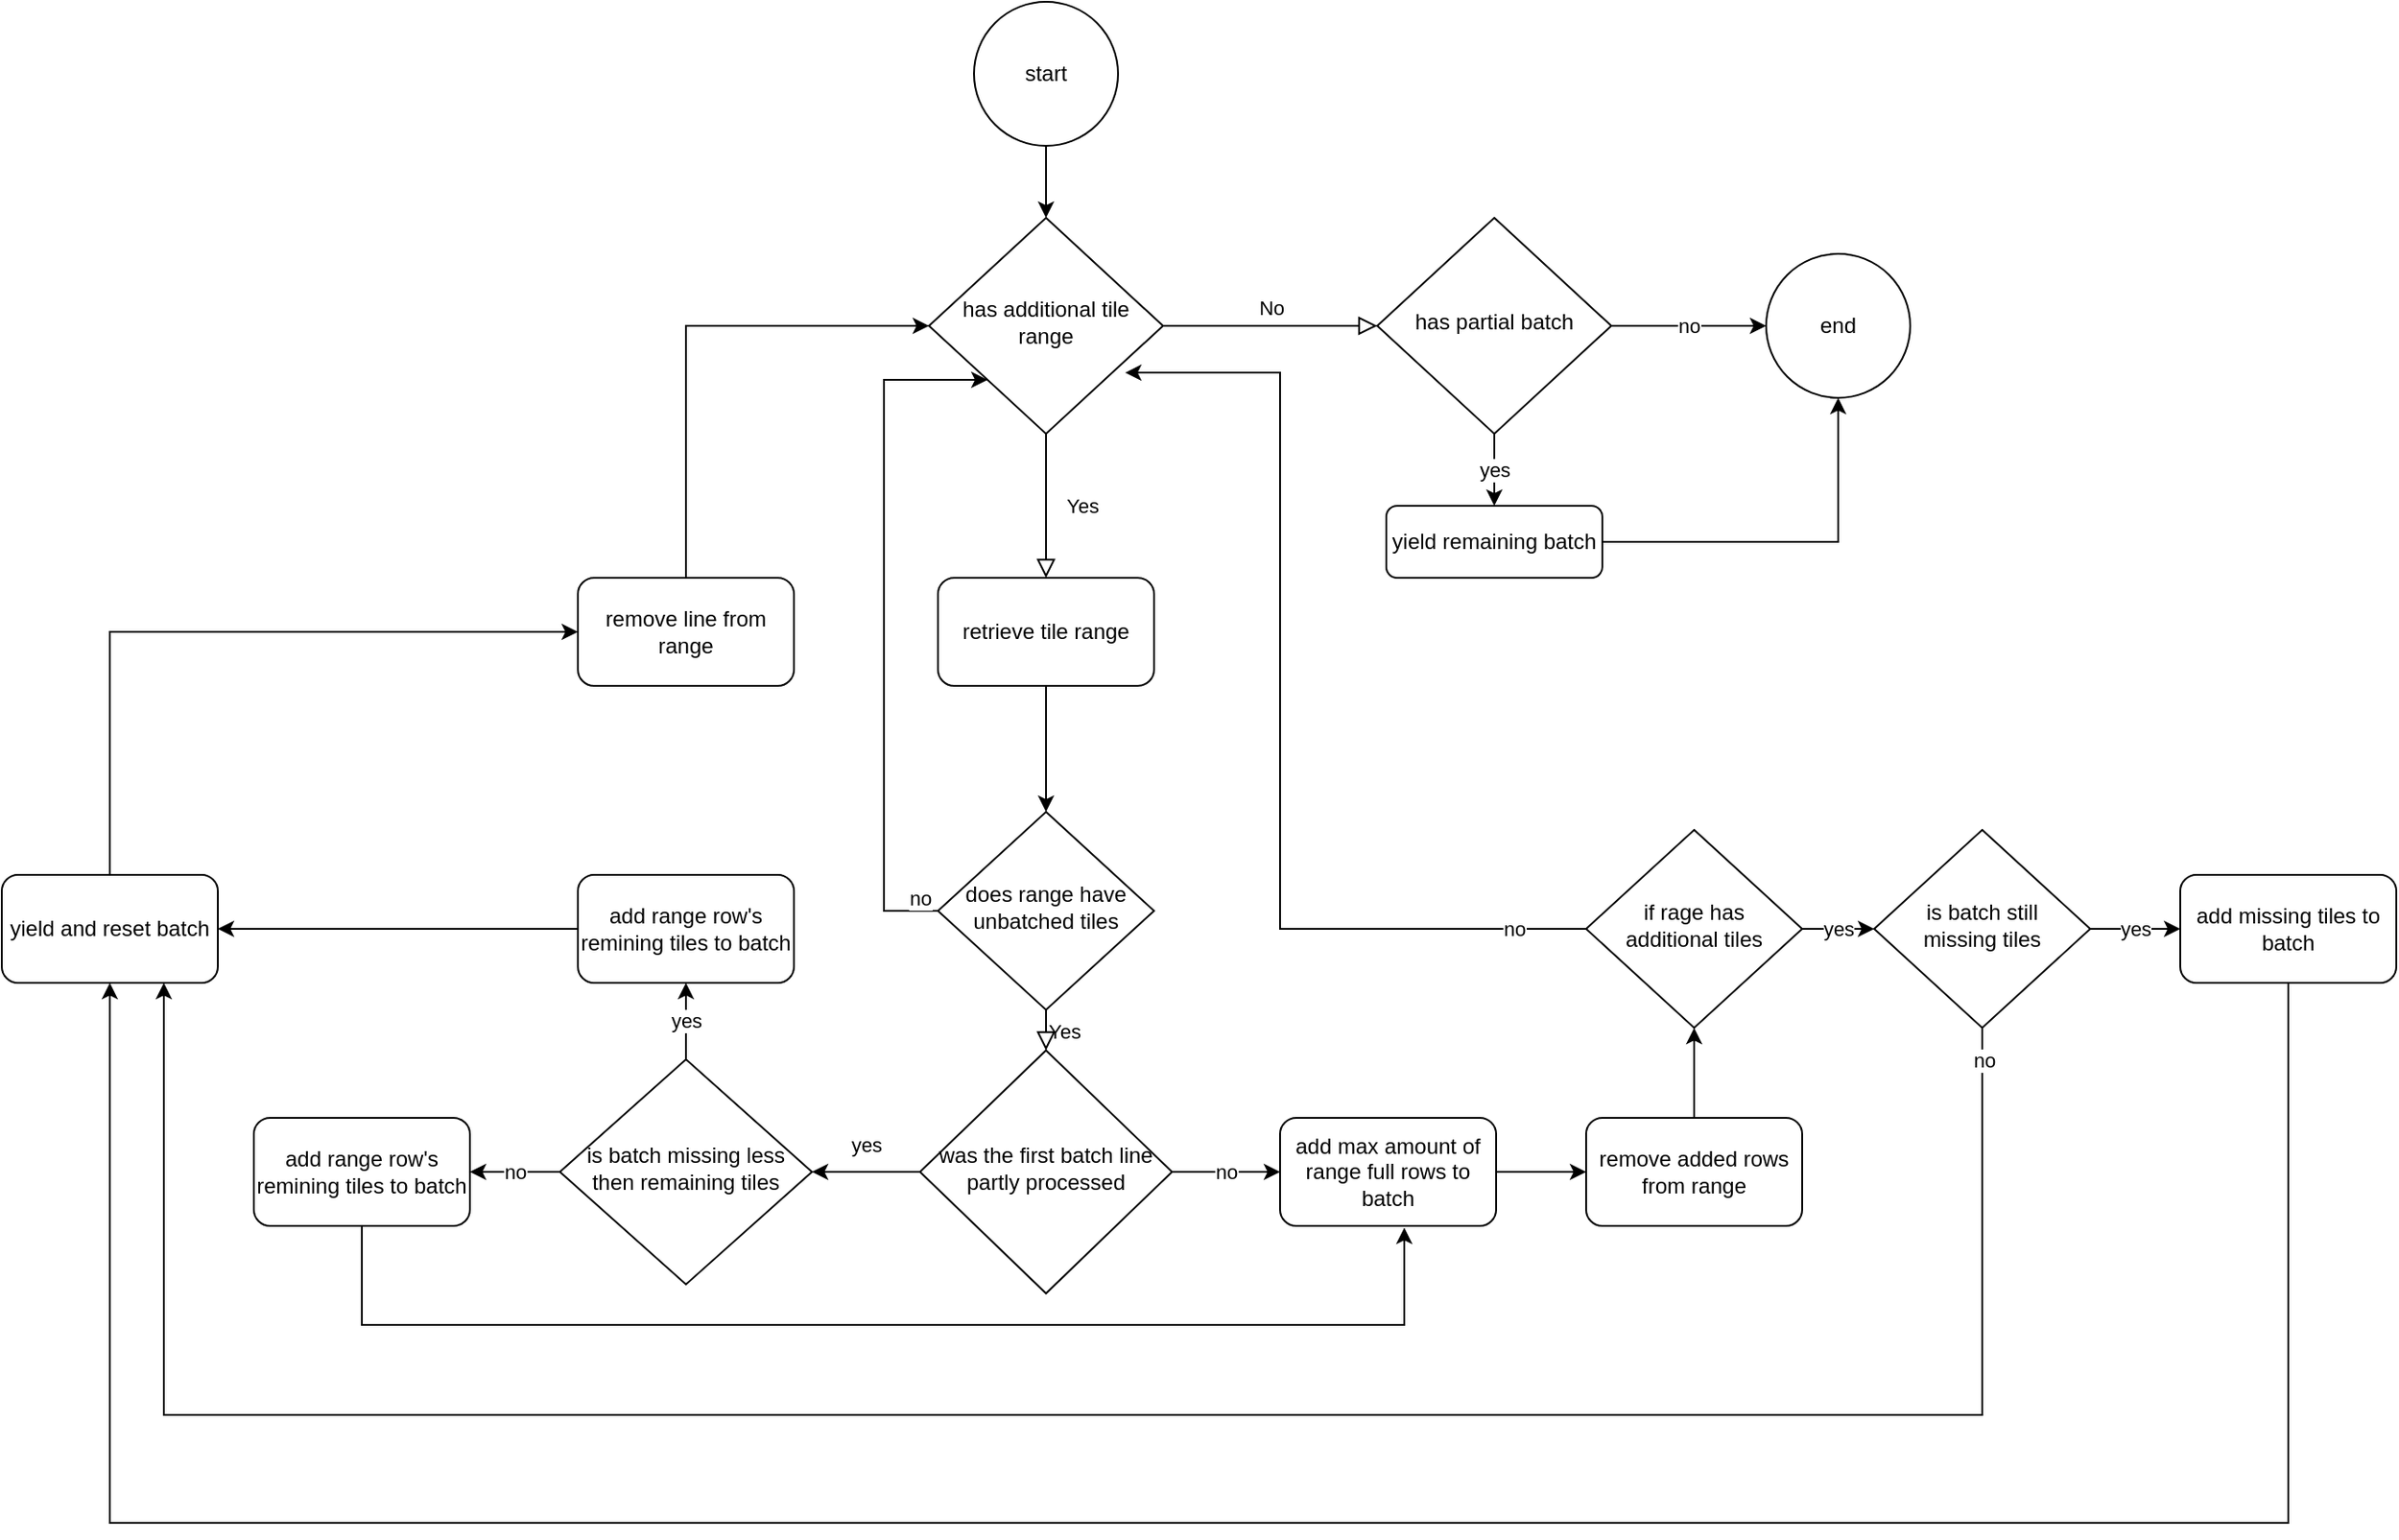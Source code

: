 <mxfile version="14.9.9" type="device"><diagram id="C5RBs43oDa-KdzZeNtuy" name="Page-1"><mxGraphModel dx="2249" dy="882" grid="1" gridSize="10" guides="1" tooltips="1" connect="1" arrows="1" fold="1" page="1" pageScale="1" pageWidth="827" pageHeight="1169" math="0" shadow="0"><root><mxCell id="WIyWlLk6GJQsqaUBKTNV-0"/><mxCell id="WIyWlLk6GJQsqaUBKTNV-1" parent="WIyWlLk6GJQsqaUBKTNV-0"/><mxCell id="WIyWlLk6GJQsqaUBKTNV-4" value="Yes" style="rounded=0;html=1;jettySize=auto;orthogonalLoop=1;fontSize=11;endArrow=block;endFill=0;endSize=8;strokeWidth=1;shadow=0;labelBackgroundColor=none;edgeStyle=orthogonalEdgeStyle;entryX=0.5;entryY=0;entryDx=0;entryDy=0;" parent="WIyWlLk6GJQsqaUBKTNV-1" source="WIyWlLk6GJQsqaUBKTNV-6" target="oOiuCMzNncFugGFB7Vrf-29" edge="1"><mxGeometry y="20" relative="1" as="geometry"><mxPoint as="offset"/></mxGeometry></mxCell><mxCell id="WIyWlLk6GJQsqaUBKTNV-5" value="No" style="edgeStyle=orthogonalEdgeStyle;rounded=0;html=1;jettySize=auto;orthogonalLoop=1;fontSize=11;endArrow=block;endFill=0;endSize=8;strokeWidth=1;shadow=0;labelBackgroundColor=none;entryX=0;entryY=0.5;entryDx=0;entryDy=0;" parent="WIyWlLk6GJQsqaUBKTNV-1" source="WIyWlLk6GJQsqaUBKTNV-6" target="oOiuCMzNncFugGFB7Vrf-46" edge="1"><mxGeometry y="10" relative="1" as="geometry"><mxPoint as="offset"/></mxGeometry></mxCell><mxCell id="WIyWlLk6GJQsqaUBKTNV-6" value="has additional tile range" style="rhombus;whiteSpace=wrap;html=1;shadow=0;fontFamily=Helvetica;fontSize=12;align=center;strokeWidth=1;spacing=6;spacingTop=-4;" parent="WIyWlLk6GJQsqaUBKTNV-1" vertex="1"><mxGeometry x="35" y="140" width="130" height="120" as="geometry"/></mxCell><mxCell id="oOiuCMzNncFugGFB7Vrf-50" style="edgeStyle=orthogonalEdgeStyle;rounded=0;orthogonalLoop=1;jettySize=auto;html=1;exitX=1;exitY=0.5;exitDx=0;exitDy=0;entryX=0.5;entryY=1;entryDx=0;entryDy=0;" edge="1" parent="WIyWlLk6GJQsqaUBKTNV-1" source="WIyWlLk6GJQsqaUBKTNV-7" target="oOiuCMzNncFugGFB7Vrf-48"><mxGeometry relative="1" as="geometry"/></mxCell><mxCell id="WIyWlLk6GJQsqaUBKTNV-7" value="yield remaining batch" style="rounded=1;whiteSpace=wrap;html=1;fontSize=12;glass=0;strokeWidth=1;shadow=0;" parent="WIyWlLk6GJQsqaUBKTNV-1" vertex="1"><mxGeometry x="289" y="300" width="120" height="40" as="geometry"/></mxCell><mxCell id="WIyWlLk6GJQsqaUBKTNV-9" value="Yes" style="edgeStyle=orthogonalEdgeStyle;rounded=0;html=1;jettySize=auto;orthogonalLoop=1;fontSize=11;endArrow=block;endFill=0;endSize=8;strokeWidth=1;shadow=0;labelBackgroundColor=none;entryX=0.5;entryY=0;entryDx=0;entryDy=0;exitX=0.5;exitY=1;exitDx=0;exitDy=0;" parent="WIyWlLk6GJQsqaUBKTNV-1" source="WIyWlLk6GJQsqaUBKTNV-10" target="oOiuCMzNncFugGFB7Vrf-1" edge="1"><mxGeometry y="10" relative="1" as="geometry"><mxPoint as="offset"/><mxPoint x="110" y="480.0" as="sourcePoint"/><mxPoint x="110" y="540" as="targetPoint"/></mxGeometry></mxCell><mxCell id="oOiuCMzNncFugGFB7Vrf-53" style="edgeStyle=orthogonalEdgeStyle;rounded=0;orthogonalLoop=1;jettySize=auto;html=1;exitX=0;exitY=0.5;exitDx=0;exitDy=0;entryX=0;entryY=1;entryDx=0;entryDy=0;" edge="1" parent="WIyWlLk6GJQsqaUBKTNV-1" source="WIyWlLk6GJQsqaUBKTNV-10" target="WIyWlLk6GJQsqaUBKTNV-6"><mxGeometry relative="1" as="geometry"><Array as="points"><mxPoint x="10" y="525"/><mxPoint x="10" y="230"/></Array></mxGeometry></mxCell><mxCell id="oOiuCMzNncFugGFB7Vrf-55" value="no" style="edgeLabel;html=1;align=center;verticalAlign=middle;resizable=0;points=[];" vertex="1" connectable="0" parent="oOiuCMzNncFugGFB7Vrf-53"><mxGeometry x="-0.685" y="1" relative="1" as="geometry"><mxPoint x="21" y="23" as="offset"/></mxGeometry></mxCell><mxCell id="WIyWlLk6GJQsqaUBKTNV-10" value="does range have unbatched tiles" style="rhombus;whiteSpace=wrap;html=1;shadow=0;fontFamily=Helvetica;fontSize=12;align=center;strokeWidth=1;spacing=6;spacingTop=-4;" parent="WIyWlLk6GJQsqaUBKTNV-1" vertex="1"><mxGeometry x="40" y="470" width="120" height="110" as="geometry"/></mxCell><mxCell id="oOiuCMzNncFugGFB7Vrf-4" value="yes" style="edgeStyle=orthogonalEdgeStyle;rounded=0;orthogonalLoop=1;jettySize=auto;html=1;exitX=0;exitY=0.5;exitDx=0;exitDy=0;entryX=1;entryY=0.5;entryDx=0;entryDy=0;" edge="1" parent="WIyWlLk6GJQsqaUBKTNV-1" source="oOiuCMzNncFugGFB7Vrf-1" target="oOiuCMzNncFugGFB7Vrf-3"><mxGeometry y="-15" relative="1" as="geometry"><mxPoint as="offset"/></mxGeometry></mxCell><mxCell id="oOiuCMzNncFugGFB7Vrf-23" value="no" style="edgeStyle=orthogonalEdgeStyle;rounded=0;orthogonalLoop=1;jettySize=auto;html=1;exitX=1;exitY=0.5;exitDx=0;exitDy=0;" edge="1" parent="WIyWlLk6GJQsqaUBKTNV-1" source="oOiuCMzNncFugGFB7Vrf-1" target="oOiuCMzNncFugGFB7Vrf-21"><mxGeometry relative="1" as="geometry"/></mxCell><mxCell id="oOiuCMzNncFugGFB7Vrf-1" value="was the first batch line partly processed" style="rhombus;whiteSpace=wrap;html=1;shadow=0;fontFamily=Helvetica;fontSize=12;align=center;strokeWidth=1;spacing=6;spacingTop=-4;" vertex="1" parent="WIyWlLk6GJQsqaUBKTNV-1"><mxGeometry x="30" y="602.5" width="140" height="135" as="geometry"/></mxCell><mxCell id="oOiuCMzNncFugGFB7Vrf-8" value="yes" style="edgeStyle=orthogonalEdgeStyle;rounded=0;orthogonalLoop=1;jettySize=auto;html=1;exitX=0.5;exitY=0;exitDx=0;exitDy=0;" edge="1" parent="WIyWlLk6GJQsqaUBKTNV-1" source="oOiuCMzNncFugGFB7Vrf-3" target="oOiuCMzNncFugGFB7Vrf-5"><mxGeometry relative="1" as="geometry"/></mxCell><mxCell id="oOiuCMzNncFugGFB7Vrf-20" value="no" style="edgeStyle=orthogonalEdgeStyle;rounded=0;orthogonalLoop=1;jettySize=auto;html=1;exitX=0;exitY=0.5;exitDx=0;exitDy=0;" edge="1" parent="WIyWlLk6GJQsqaUBKTNV-1" source="oOiuCMzNncFugGFB7Vrf-3" target="oOiuCMzNncFugGFB7Vrf-15"><mxGeometry relative="1" as="geometry"/></mxCell><mxCell id="oOiuCMzNncFugGFB7Vrf-3" value="is batch missing less then remaining tiles" style="rhombus;whiteSpace=wrap;html=1;shadow=0;fontFamily=Helvetica;fontSize=12;align=center;strokeWidth=1;spacing=6;spacingTop=-4;" vertex="1" parent="WIyWlLk6GJQsqaUBKTNV-1"><mxGeometry x="-170" y="607.5" width="140" height="125" as="geometry"/></mxCell><mxCell id="oOiuCMzNncFugGFB7Vrf-13" style="edgeStyle=orthogonalEdgeStyle;rounded=0;orthogonalLoop=1;jettySize=auto;html=1;exitX=0;exitY=0.5;exitDx=0;exitDy=0;" edge="1" parent="WIyWlLk6GJQsqaUBKTNV-1" source="oOiuCMzNncFugGFB7Vrf-5" target="oOiuCMzNncFugGFB7Vrf-12"><mxGeometry relative="1" as="geometry"/></mxCell><mxCell id="oOiuCMzNncFugGFB7Vrf-5" value="add range row's remining tiles to batch" style="rounded=1;whiteSpace=wrap;html=1;" vertex="1" parent="WIyWlLk6GJQsqaUBKTNV-1"><mxGeometry x="-160" y="505" width="120" height="60" as="geometry"/></mxCell><mxCell id="oOiuCMzNncFugGFB7Vrf-44" style="edgeStyle=orthogonalEdgeStyle;rounded=0;orthogonalLoop=1;jettySize=auto;html=1;exitX=0.5;exitY=1;exitDx=0;exitDy=0;entryX=0.5;entryY=0;entryDx=0;entryDy=0;" edge="1" parent="WIyWlLk6GJQsqaUBKTNV-1" source="oOiuCMzNncFugGFB7Vrf-6" target="WIyWlLk6GJQsqaUBKTNV-6"><mxGeometry relative="1" as="geometry"/></mxCell><mxCell id="oOiuCMzNncFugGFB7Vrf-6" value="start" style="ellipse;whiteSpace=wrap;html=1;aspect=fixed;" vertex="1" parent="WIyWlLk6GJQsqaUBKTNV-1"><mxGeometry x="60" y="20" width="80" height="80" as="geometry"/></mxCell><mxCell id="oOiuCMzNncFugGFB7Vrf-54" style="edgeStyle=orthogonalEdgeStyle;rounded=0;orthogonalLoop=1;jettySize=auto;html=1;exitX=0.5;exitY=0;exitDx=0;exitDy=0;entryX=0;entryY=0.5;entryDx=0;entryDy=0;" edge="1" parent="WIyWlLk6GJQsqaUBKTNV-1" source="oOiuCMzNncFugGFB7Vrf-9" target="WIyWlLk6GJQsqaUBKTNV-6"><mxGeometry relative="1" as="geometry"/></mxCell><mxCell id="oOiuCMzNncFugGFB7Vrf-9" value="remove line from range" style="rounded=1;whiteSpace=wrap;html=1;" vertex="1" parent="WIyWlLk6GJQsqaUBKTNV-1"><mxGeometry x="-160" y="340" width="120" height="60" as="geometry"/></mxCell><mxCell id="oOiuCMzNncFugGFB7Vrf-14" style="edgeStyle=orthogonalEdgeStyle;rounded=0;orthogonalLoop=1;jettySize=auto;html=1;exitX=0.5;exitY=0;exitDx=0;exitDy=0;entryX=0;entryY=0.5;entryDx=0;entryDy=0;" edge="1" parent="WIyWlLk6GJQsqaUBKTNV-1" source="oOiuCMzNncFugGFB7Vrf-12" target="oOiuCMzNncFugGFB7Vrf-9"><mxGeometry relative="1" as="geometry"/></mxCell><mxCell id="oOiuCMzNncFugGFB7Vrf-12" value="yield and reset batch" style="rounded=1;whiteSpace=wrap;html=1;" vertex="1" parent="WIyWlLk6GJQsqaUBKTNV-1"><mxGeometry x="-480" y="505" width="120" height="60" as="geometry"/></mxCell><mxCell id="oOiuCMzNncFugGFB7Vrf-22" style="edgeStyle=orthogonalEdgeStyle;rounded=0;orthogonalLoop=1;jettySize=auto;html=1;exitX=0.5;exitY=1;exitDx=0;exitDy=0;entryX=0.575;entryY=1.017;entryDx=0;entryDy=0;entryPerimeter=0;" edge="1" parent="WIyWlLk6GJQsqaUBKTNV-1" source="oOiuCMzNncFugGFB7Vrf-15" target="oOiuCMzNncFugGFB7Vrf-21"><mxGeometry relative="1" as="geometry"><Array as="points"><mxPoint x="-280" y="755"/><mxPoint x="299" y="755"/></Array></mxGeometry></mxCell><mxCell id="oOiuCMzNncFugGFB7Vrf-15" value="add range row's remining tiles to batch" style="rounded=1;whiteSpace=wrap;html=1;" vertex="1" parent="WIyWlLk6GJQsqaUBKTNV-1"><mxGeometry x="-340" y="640" width="120" height="60" as="geometry"/></mxCell><mxCell id="oOiuCMzNncFugGFB7Vrf-25" style="edgeStyle=orthogonalEdgeStyle;rounded=0;orthogonalLoop=1;jettySize=auto;html=1;exitX=1;exitY=0.5;exitDx=0;exitDy=0;entryX=0;entryY=0.5;entryDx=0;entryDy=0;" edge="1" parent="WIyWlLk6GJQsqaUBKTNV-1" source="oOiuCMzNncFugGFB7Vrf-21" target="oOiuCMzNncFugGFB7Vrf-24"><mxGeometry relative="1" as="geometry"/></mxCell><mxCell id="oOiuCMzNncFugGFB7Vrf-21" value="add max amount of range full rows to batch" style="rounded=1;whiteSpace=wrap;html=1;" vertex="1" parent="WIyWlLk6GJQsqaUBKTNV-1"><mxGeometry x="230" y="640" width="120" height="60" as="geometry"/></mxCell><mxCell id="oOiuCMzNncFugGFB7Vrf-32" style="edgeStyle=orthogonalEdgeStyle;rounded=0;orthogonalLoop=1;jettySize=auto;html=1;exitX=0.5;exitY=0;exitDx=0;exitDy=0;entryX=0.5;entryY=1;entryDx=0;entryDy=0;" edge="1" parent="WIyWlLk6GJQsqaUBKTNV-1" source="oOiuCMzNncFugGFB7Vrf-24" target="oOiuCMzNncFugGFB7Vrf-26"><mxGeometry relative="1" as="geometry"/></mxCell><mxCell id="oOiuCMzNncFugGFB7Vrf-24" value="remove added rows from range" style="rounded=1;whiteSpace=wrap;html=1;" vertex="1" parent="WIyWlLk6GJQsqaUBKTNV-1"><mxGeometry x="400" y="640" width="120" height="60" as="geometry"/></mxCell><mxCell id="oOiuCMzNncFugGFB7Vrf-27" value="no" style="edgeStyle=orthogonalEdgeStyle;rounded=0;orthogonalLoop=1;jettySize=auto;html=1;exitX=0;exitY=0.5;exitDx=0;exitDy=0;entryX=0.838;entryY=0.717;entryDx=0;entryDy=0;entryPerimeter=0;" edge="1" parent="WIyWlLk6GJQsqaUBKTNV-1" source="oOiuCMzNncFugGFB7Vrf-26" target="WIyWlLk6GJQsqaUBKTNV-6"><mxGeometry x="-0.856" relative="1" as="geometry"><mxPoint x="280" y="560" as="targetPoint"/><Array as="points"><mxPoint x="230" y="535"/><mxPoint x="230" y="226"/></Array><mxPoint as="offset"/></mxGeometry></mxCell><mxCell id="oOiuCMzNncFugGFB7Vrf-34" value="yes" style="edgeStyle=orthogonalEdgeStyle;rounded=0;orthogonalLoop=1;jettySize=auto;html=1;exitX=1;exitY=0.5;exitDx=0;exitDy=0;" edge="1" parent="WIyWlLk6GJQsqaUBKTNV-1" source="oOiuCMzNncFugGFB7Vrf-26" target="oOiuCMzNncFugGFB7Vrf-33"><mxGeometry relative="1" as="geometry"/></mxCell><mxCell id="oOiuCMzNncFugGFB7Vrf-26" value="if rage has additional tiles" style="rhombus;whiteSpace=wrap;html=1;shadow=0;fontFamily=Helvetica;fontSize=12;align=center;strokeWidth=1;spacing=6;spacingTop=-4;" vertex="1" parent="WIyWlLk6GJQsqaUBKTNV-1"><mxGeometry x="400" y="480" width="120" height="110" as="geometry"/></mxCell><mxCell id="oOiuCMzNncFugGFB7Vrf-28" style="edgeStyle=orthogonalEdgeStyle;rounded=0;orthogonalLoop=1;jettySize=auto;html=1;exitX=0.5;exitY=1;exitDx=0;exitDy=0;" edge="1" parent="WIyWlLk6GJQsqaUBKTNV-1"><mxGeometry relative="1" as="geometry"><mxPoint x="110" y="240" as="sourcePoint"/><mxPoint x="110" y="240" as="targetPoint"/></mxGeometry></mxCell><mxCell id="oOiuCMzNncFugGFB7Vrf-43" style="edgeStyle=orthogonalEdgeStyle;rounded=0;orthogonalLoop=1;jettySize=auto;html=1;exitX=0.5;exitY=1;exitDx=0;exitDy=0;entryX=0.5;entryY=0;entryDx=0;entryDy=0;" edge="1" parent="WIyWlLk6GJQsqaUBKTNV-1" source="oOiuCMzNncFugGFB7Vrf-29" target="WIyWlLk6GJQsqaUBKTNV-10"><mxGeometry relative="1" as="geometry"/></mxCell><mxCell id="oOiuCMzNncFugGFB7Vrf-29" value="retrieve tile range" style="rounded=1;whiteSpace=wrap;html=1;" vertex="1" parent="WIyWlLk6GJQsqaUBKTNV-1"><mxGeometry x="40" y="340" width="120" height="60" as="geometry"/></mxCell><mxCell id="oOiuCMzNncFugGFB7Vrf-35" style="edgeStyle=orthogonalEdgeStyle;rounded=0;orthogonalLoop=1;jettySize=auto;html=1;exitX=0.5;exitY=1;exitDx=0;exitDy=0;entryX=0.75;entryY=1;entryDx=0;entryDy=0;" edge="1" parent="WIyWlLk6GJQsqaUBKTNV-1" source="oOiuCMzNncFugGFB7Vrf-33" target="oOiuCMzNncFugGFB7Vrf-12"><mxGeometry relative="1" as="geometry"><Array as="points"><mxPoint x="620" y="805"/><mxPoint x="-390" y="805"/></Array></mxGeometry></mxCell><mxCell id="oOiuCMzNncFugGFB7Vrf-36" value="no" style="edgeLabel;html=1;align=center;verticalAlign=middle;resizable=0;points=[];" vertex="1" connectable="0" parent="oOiuCMzNncFugGFB7Vrf-35"><mxGeometry x="-0.478" y="-3" relative="1" as="geometry"><mxPoint x="168" y="-194" as="offset"/></mxGeometry></mxCell><mxCell id="oOiuCMzNncFugGFB7Vrf-38" value="yes" style="edgeStyle=orthogonalEdgeStyle;rounded=0;orthogonalLoop=1;jettySize=auto;html=1;exitX=1;exitY=0.5;exitDx=0;exitDy=0;" edge="1" parent="WIyWlLk6GJQsqaUBKTNV-1" source="oOiuCMzNncFugGFB7Vrf-33" target="oOiuCMzNncFugGFB7Vrf-37"><mxGeometry relative="1" as="geometry"/></mxCell><mxCell id="oOiuCMzNncFugGFB7Vrf-33" value="is batch still &lt;br&gt;missing tiles" style="rhombus;whiteSpace=wrap;html=1;shadow=0;fontFamily=Helvetica;fontSize=12;align=center;strokeWidth=1;spacing=6;spacingTop=-4;" vertex="1" parent="WIyWlLk6GJQsqaUBKTNV-1"><mxGeometry x="560" y="480" width="120" height="110" as="geometry"/></mxCell><mxCell id="oOiuCMzNncFugGFB7Vrf-41" style="edgeStyle=orthogonalEdgeStyle;rounded=0;orthogonalLoop=1;jettySize=auto;html=1;exitX=0.5;exitY=1;exitDx=0;exitDy=0;entryX=0.5;entryY=1;entryDx=0;entryDy=0;" edge="1" parent="WIyWlLk6GJQsqaUBKTNV-1" source="oOiuCMzNncFugGFB7Vrf-37" target="oOiuCMzNncFugGFB7Vrf-12"><mxGeometry relative="1" as="geometry"><Array as="points"><mxPoint x="790" y="865"/><mxPoint x="-420" y="865"/></Array></mxGeometry></mxCell><mxCell id="oOiuCMzNncFugGFB7Vrf-37" value="add missing tiles to batch" style="rounded=1;whiteSpace=wrap;html=1;" vertex="1" parent="WIyWlLk6GJQsqaUBKTNV-1"><mxGeometry x="730" y="505" width="120" height="60" as="geometry"/></mxCell><mxCell id="oOiuCMzNncFugGFB7Vrf-47" value="yes" style="edgeStyle=orthogonalEdgeStyle;rounded=0;orthogonalLoop=1;jettySize=auto;html=1;exitX=0.5;exitY=1;exitDx=0;exitDy=0;" edge="1" parent="WIyWlLk6GJQsqaUBKTNV-1" source="oOiuCMzNncFugGFB7Vrf-46" target="WIyWlLk6GJQsqaUBKTNV-7"><mxGeometry relative="1" as="geometry"/></mxCell><mxCell id="oOiuCMzNncFugGFB7Vrf-49" value="no" style="edgeStyle=orthogonalEdgeStyle;rounded=0;orthogonalLoop=1;jettySize=auto;html=1;exitX=1;exitY=0.5;exitDx=0;exitDy=0;" edge="1" parent="WIyWlLk6GJQsqaUBKTNV-1" source="oOiuCMzNncFugGFB7Vrf-46" target="oOiuCMzNncFugGFB7Vrf-48"><mxGeometry relative="1" as="geometry"/></mxCell><mxCell id="oOiuCMzNncFugGFB7Vrf-46" value="has partial batch" style="rhombus;whiteSpace=wrap;html=1;shadow=0;fontFamily=Helvetica;fontSize=12;align=center;strokeWidth=1;spacing=6;spacingTop=-4;" vertex="1" parent="WIyWlLk6GJQsqaUBKTNV-1"><mxGeometry x="284" y="140" width="130" height="120" as="geometry"/></mxCell><mxCell id="oOiuCMzNncFugGFB7Vrf-48" value="end" style="ellipse;whiteSpace=wrap;html=1;aspect=fixed;" vertex="1" parent="WIyWlLk6GJQsqaUBKTNV-1"><mxGeometry x="500" y="160" width="80" height="80" as="geometry"/></mxCell></root></mxGraphModel></diagram></mxfile>